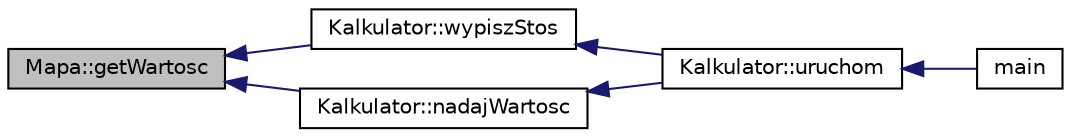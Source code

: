 digraph G
{
  edge [fontname="Helvetica",fontsize="10",labelfontname="Helvetica",labelfontsize="10"];
  node [fontname="Helvetica",fontsize="10",shape=record];
  rankdir="LR";
  Node1 [label="Mapa::getWartosc",height=0.2,width=0.4,color="black", fillcolor="grey75", style="filled" fontcolor="black"];
  Node1 -> Node2 [dir="back",color="midnightblue",fontsize="10",style="solid",fontname="Helvetica"];
  Node2 [label="Kalkulator::wypiszStos",height=0.2,width=0.4,color="black", fillcolor="white", style="filled",URL="$class_kalkulator.html#ae58329d006be8230c008b65580ed3cdc",tooltip="Funkcja wypisująca całą zawartość stosu w odpowiednim formacie."];
  Node2 -> Node3 [dir="back",color="midnightblue",fontsize="10",style="solid",fontname="Helvetica"];
  Node3 [label="Kalkulator::uruchom",height=0.2,width=0.4,color="black", fillcolor="white", style="filled",URL="$class_kalkulator.html#a5c93ab5cad906db148a1670a013e8690",tooltip="Funkcja interakcji z użytkownikiem."];
  Node3 -> Node4 [dir="back",color="midnightblue",fontsize="10",style="solid",fontname="Helvetica"];
  Node4 [label="main",height=0.2,width=0.4,color="black", fillcolor="white", style="filled",URL="$main_8cpp.html#ae66f6b31b5ad750f1fe042a706a4e3d4"];
  Node1 -> Node5 [dir="back",color="midnightblue",fontsize="10",style="solid",fontname="Helvetica"];
  Node5 [label="Kalkulator::nadajWartosc",height=0.2,width=0.4,color="black", fillcolor="white", style="filled",URL="$class_kalkulator.html#ad8e90670dcb323fdf702bb85ff440f25",tooltip="Funkcja przypisująca wartość z wierzchu stosu zmiennej pod nią."];
  Node5 -> Node3 [dir="back",color="midnightblue",fontsize="10",style="solid",fontname="Helvetica"];
}
